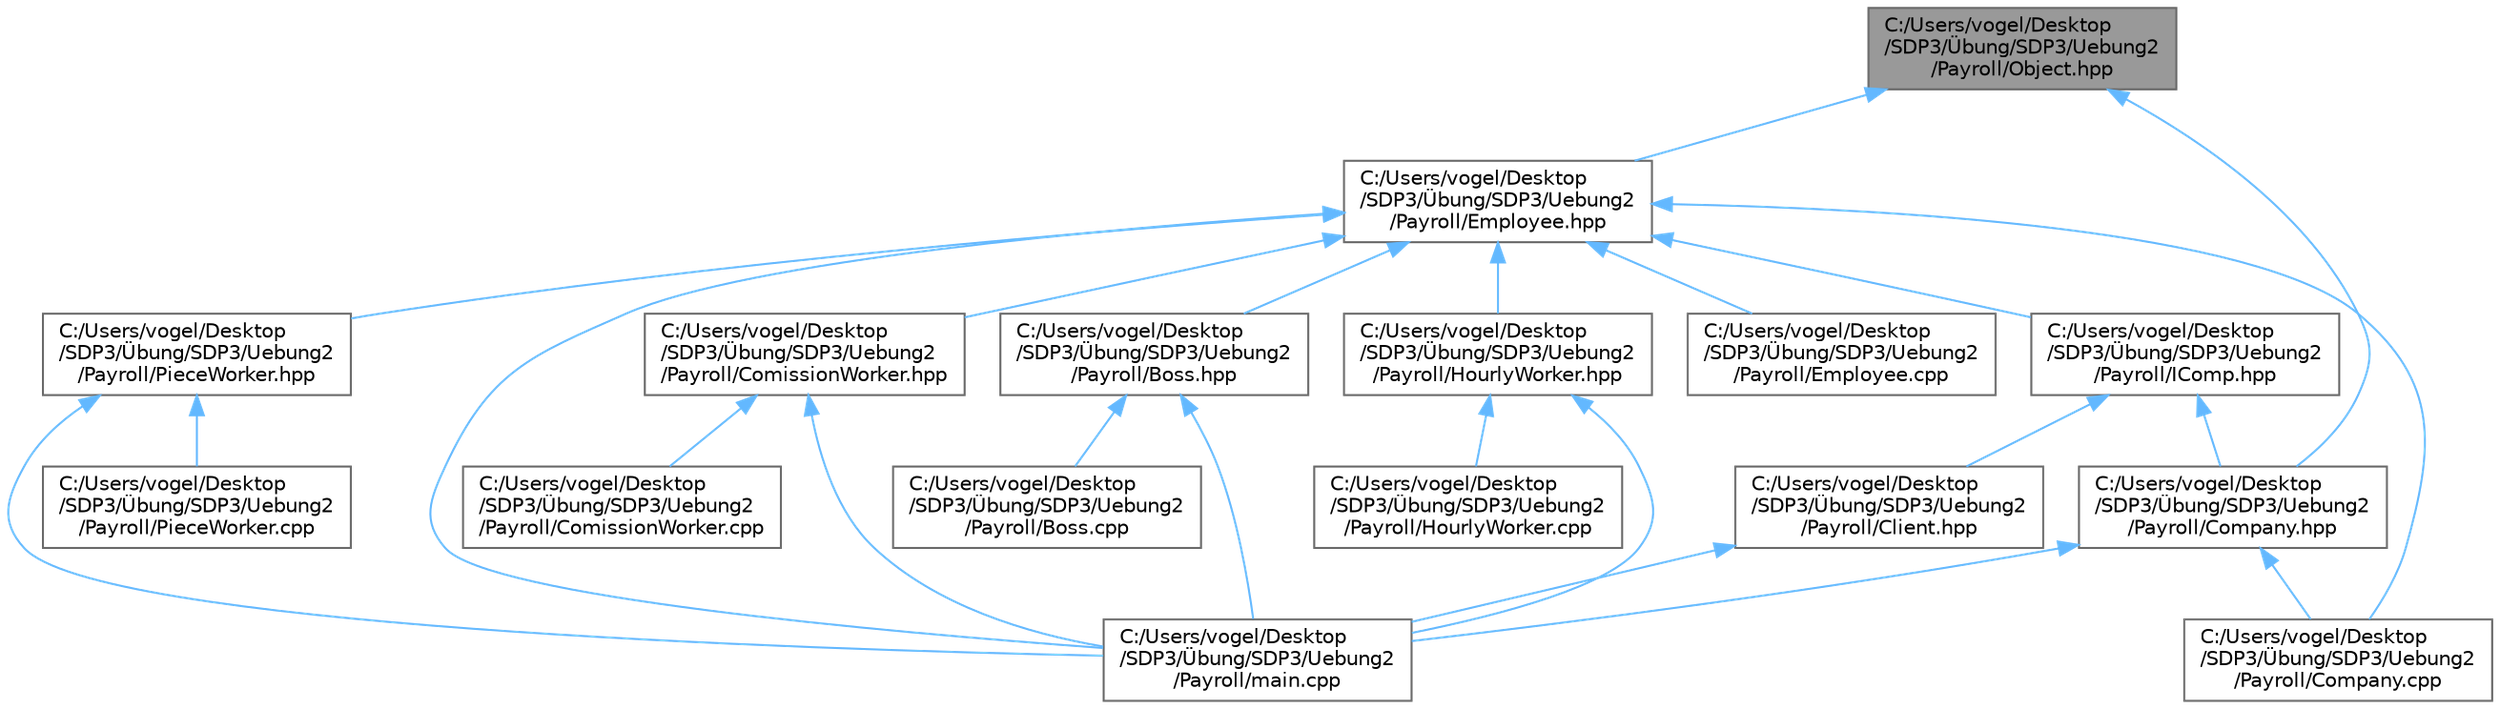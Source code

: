 digraph "C:/Users/vogel/Desktop/SDP3/Übung/SDP3/Uebung2/Payroll/Object.hpp"
{
 // LATEX_PDF_SIZE
  bgcolor="transparent";
  edge [fontname=Helvetica,fontsize=10,labelfontname=Helvetica,labelfontsize=10];
  node [fontname=Helvetica,fontsize=10,shape=box,height=0.2,width=0.4];
  Node1 [id="Node000001",label="C:/Users/vogel/Desktop\l/SDP3/Übung/SDP3/Uebung2\l/Payroll/Object.hpp",height=0.2,width=0.4,color="gray40", fillcolor="grey60", style="filled", fontcolor="black",tooltip="Root of all Objects."];
  Node1 -> Node2 [id="edge1_Node000001_Node000002",dir="back",color="steelblue1",style="solid",tooltip=" "];
  Node2 [id="Node000002",label="C:/Users/vogel/Desktop\l/SDP3/Übung/SDP3/Uebung2\l/Payroll/Company.hpp",height=0.2,width=0.4,color="grey40", fillcolor="white", style="filled",URL="$_company_8hpp.html",tooltip="Company that holds Employees and provides information about the."];
  Node2 -> Node3 [id="edge2_Node000002_Node000003",dir="back",color="steelblue1",style="solid",tooltip=" "];
  Node3 [id="Node000003",label="C:/Users/vogel/Desktop\l/SDP3/Übung/SDP3/Uebung2\l/Payroll/Company.cpp",height=0.2,width=0.4,color="grey40", fillcolor="white", style="filled",URL="$_company_8cpp.html",tooltip="Company that holds Employees and provides information about the."];
  Node2 -> Node4 [id="edge3_Node000002_Node000004",dir="back",color="steelblue1",style="solid",tooltip=" "];
  Node4 [id="Node000004",label="C:/Users/vogel/Desktop\l/SDP3/Übung/SDP3/Uebung2\l/Payroll/main.cpp",height=0.2,width=0.4,color="grey40", fillcolor="white", style="filled",URL="$main_8cpp.html",tooltip="Testdriver for the Company."];
  Node1 -> Node5 [id="edge4_Node000001_Node000005",dir="back",color="steelblue1",style="solid",tooltip=" "];
  Node5 [id="Node000005",label="C:/Users/vogel/Desktop\l/SDP3/Übung/SDP3/Uebung2\l/Payroll/Employee.hpp",height=0.2,width=0.4,color="grey40", fillcolor="white", style="filled",URL="$_employee_8hpp.html",tooltip="Abstract Class for constructing Employees of all types."];
  Node5 -> Node6 [id="edge5_Node000005_Node000006",dir="back",color="steelblue1",style="solid",tooltip=" "];
  Node6 [id="Node000006",label="C:/Users/vogel/Desktop\l/SDP3/Übung/SDP3/Uebung2\l/Payroll/Boss.hpp",height=0.2,width=0.4,color="grey40", fillcolor="white", style="filled",URL="$_boss_8hpp.html",tooltip="Boss Class - inherits from Employee."];
  Node6 -> Node7 [id="edge6_Node000006_Node000007",dir="back",color="steelblue1",style="solid",tooltip=" "];
  Node7 [id="Node000007",label="C:/Users/vogel/Desktop\l/SDP3/Übung/SDP3/Uebung2\l/Payroll/Boss.cpp",height=0.2,width=0.4,color="grey40", fillcolor="white", style="filled",URL="$_boss_8cpp.html",tooltip="Boss Class - inherits from Employee."];
  Node6 -> Node4 [id="edge7_Node000006_Node000004",dir="back",color="steelblue1",style="solid",tooltip=" "];
  Node5 -> Node8 [id="edge8_Node000005_Node000008",dir="back",color="steelblue1",style="solid",tooltip=" "];
  Node8 [id="Node000008",label="C:/Users/vogel/Desktop\l/SDP3/Übung/SDP3/Uebung2\l/Payroll/ComissionWorker.hpp",height=0.2,width=0.4,color="grey40", fillcolor="white", style="filled",URL="$_comission_worker_8hpp.html",tooltip="ComissionWorker Class - inherits from Employee."];
  Node8 -> Node9 [id="edge9_Node000008_Node000009",dir="back",color="steelblue1",style="solid",tooltip=" "];
  Node9 [id="Node000009",label="C:/Users/vogel/Desktop\l/SDP3/Übung/SDP3/Uebung2\l/Payroll/ComissionWorker.cpp",height=0.2,width=0.4,color="grey40", fillcolor="white", style="filled",URL="$_comission_worker_8cpp.html",tooltip="ComissionWorker Class - inherits from Employee."];
  Node8 -> Node4 [id="edge10_Node000008_Node000004",dir="back",color="steelblue1",style="solid",tooltip=" "];
  Node5 -> Node3 [id="edge11_Node000005_Node000003",dir="back",color="steelblue1",style="solid",tooltip=" "];
  Node5 -> Node10 [id="edge12_Node000005_Node000010",dir="back",color="steelblue1",style="solid",tooltip=" "];
  Node10 [id="Node000010",label="C:/Users/vogel/Desktop\l/SDP3/Übung/SDP3/Uebung2\l/Payroll/Employee.cpp",height=0.2,width=0.4,color="grey40", fillcolor="white", style="filled",URL="$_employee_8cpp.html",tooltip="Abstract Class for constructing Employees of all types."];
  Node5 -> Node11 [id="edge13_Node000005_Node000011",dir="back",color="steelblue1",style="solid",tooltip=" "];
  Node11 [id="Node000011",label="C:/Users/vogel/Desktop\l/SDP3/Übung/SDP3/Uebung2\l/Payroll/HourlyWorker.hpp",height=0.2,width=0.4,color="grey40", fillcolor="white", style="filled",URL="$_hourly_worker_8hpp.html",tooltip="HourlyWorker Class - Inherits from Employee."];
  Node11 -> Node12 [id="edge14_Node000011_Node000012",dir="back",color="steelblue1",style="solid",tooltip=" "];
  Node12 [id="Node000012",label="C:/Users/vogel/Desktop\l/SDP3/Übung/SDP3/Uebung2\l/Payroll/HourlyWorker.cpp",height=0.2,width=0.4,color="grey40", fillcolor="white", style="filled",URL="$_hourly_worker_8cpp.html",tooltip="HourlyWorker Class - Inherits from Employee."];
  Node11 -> Node4 [id="edge15_Node000011_Node000004",dir="back",color="steelblue1",style="solid",tooltip=" "];
  Node5 -> Node13 [id="edge16_Node000005_Node000013",dir="back",color="steelblue1",style="solid",tooltip=" "];
  Node13 [id="Node000013",label="C:/Users/vogel/Desktop\l/SDP3/Übung/SDP3/Uebung2\l/Payroll/IComp.hpp",height=0.2,width=0.4,color="grey40", fillcolor="white", style="filled",URL="$_i_comp_8hpp.html",tooltip="Interface which is implemented by the company and used by the client."];
  Node13 -> Node14 [id="edge17_Node000013_Node000014",dir="back",color="steelblue1",style="solid",tooltip=" "];
  Node14 [id="Node000014",label="C:/Users/vogel/Desktop\l/SDP3/Übung/SDP3/Uebung2\l/Payroll/Client.hpp",height=0.2,width=0.4,color="grey40", fillcolor="white", style="filled",URL="$_client_8hpp.html",tooltip="Client Class that uses the Class Company via the Interface IComp."];
  Node14 -> Node4 [id="edge18_Node000014_Node000004",dir="back",color="steelblue1",style="solid",tooltip=" "];
  Node13 -> Node2 [id="edge19_Node000013_Node000002",dir="back",color="steelblue1",style="solid",tooltip=" "];
  Node5 -> Node15 [id="edge20_Node000005_Node000015",dir="back",color="steelblue1",style="solid",tooltip=" "];
  Node15 [id="Node000015",label="C:/Users/vogel/Desktop\l/SDP3/Übung/SDP3/Uebung2\l/Payroll/PieceWorker.hpp",height=0.2,width=0.4,color="grey40", fillcolor="white", style="filled",URL="$_piece_worker_8hpp.html",tooltip="PieceWorker Class - inherits from Employee."];
  Node15 -> Node16 [id="edge21_Node000015_Node000016",dir="back",color="steelblue1",style="solid",tooltip=" "];
  Node16 [id="Node000016",label="C:/Users/vogel/Desktop\l/SDP3/Übung/SDP3/Uebung2\l/Payroll/PieceWorker.cpp",height=0.2,width=0.4,color="grey40", fillcolor="white", style="filled",URL="$_piece_worker_8cpp.html",tooltip="PieceWorker Class - inherits from Employee."];
  Node15 -> Node4 [id="edge22_Node000015_Node000004",dir="back",color="steelblue1",style="solid",tooltip=" "];
  Node5 -> Node4 [id="edge23_Node000005_Node000004",dir="back",color="steelblue1",style="solid",tooltip=" "];
}

